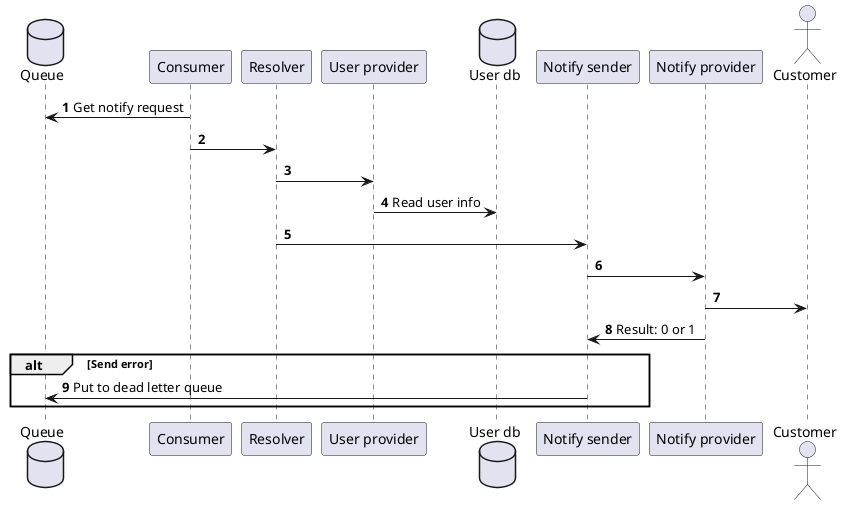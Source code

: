 @startuml sequence
autonumber

database query as "Queue"
participant consumer as "Consumer"
participant resolver as "Resolver"

participant user_provider as "User provider"
database user_db as "User db"

participant notify_sender as "Notify sender"
participant notify_provider as "Notify provider"

actor customer as "Customer"

consumer -> query: Get notify request

consumer -> resolver

resolver -> user_provider

user_provider -> user_db: Read user info

resolver -> notify_sender

notify_sender -> notify_provider

notify_provider -> customer

notify_provider -> notify_sender: Result: 0 or 1

alt Send error
    notify_sender -> query: Put to dead letter queue
end

@enduml